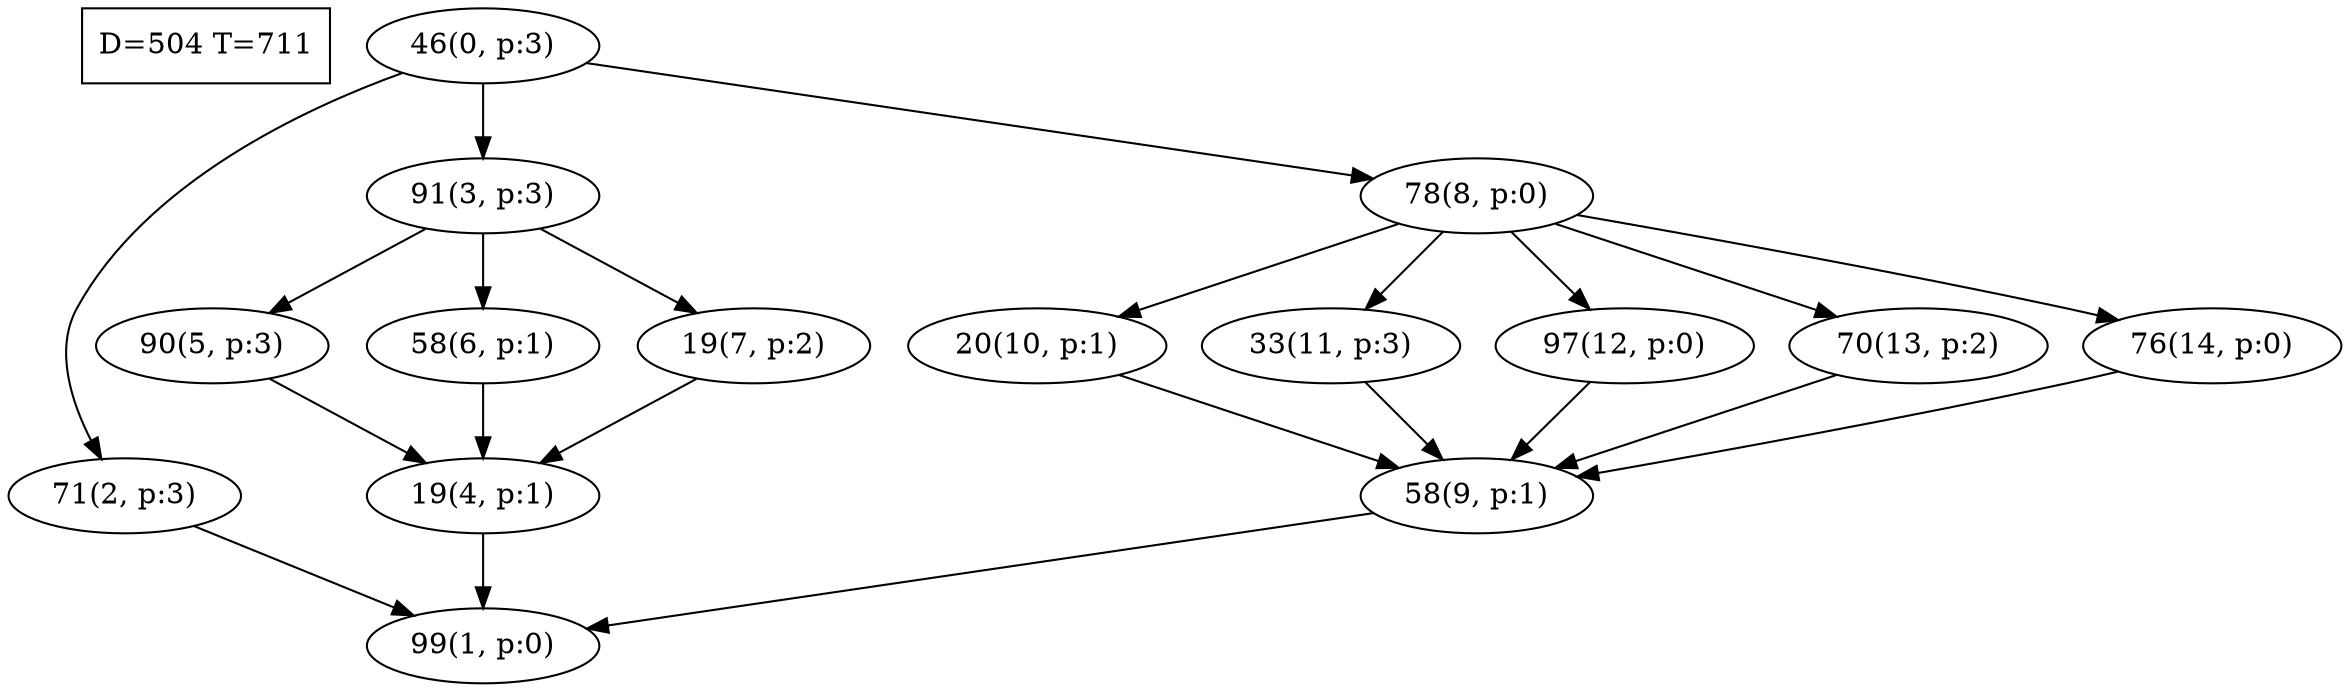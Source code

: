 digraph Task {
i [shape=box, label="D=504 T=711"]; 
0 [label="46(0, p:3)"];
1 [label="99(1, p:0)"];
2 [label="71(2, p:3)"];
3 [label="91(3, p:3)"];
4 [label="19(4, p:1)"];
5 [label="90(5, p:3)"];
6 [label="58(6, p:1)"];
7 [label="19(7, p:2)"];
8 [label="78(8, p:0)"];
9 [label="58(9, p:1)"];
10 [label="20(10, p:1)"];
11 [label="33(11, p:3)"];
12 [label="97(12, p:0)"];
13 [label="70(13, p:2)"];
14 [label="76(14, p:0)"];
0 -> 2;
0 -> 3;
0 -> 8;
2 -> 1;
3 -> 5;
3 -> 6;
3 -> 7;
4 -> 1;
5 -> 4;
6 -> 4;
7 -> 4;
8 -> 10;
8 -> 11;
8 -> 12;
8 -> 13;
8 -> 14;
9 -> 1;
10 -> 9;
11 -> 9;
12 -> 9;
13 -> 9;
14 -> 9;
}